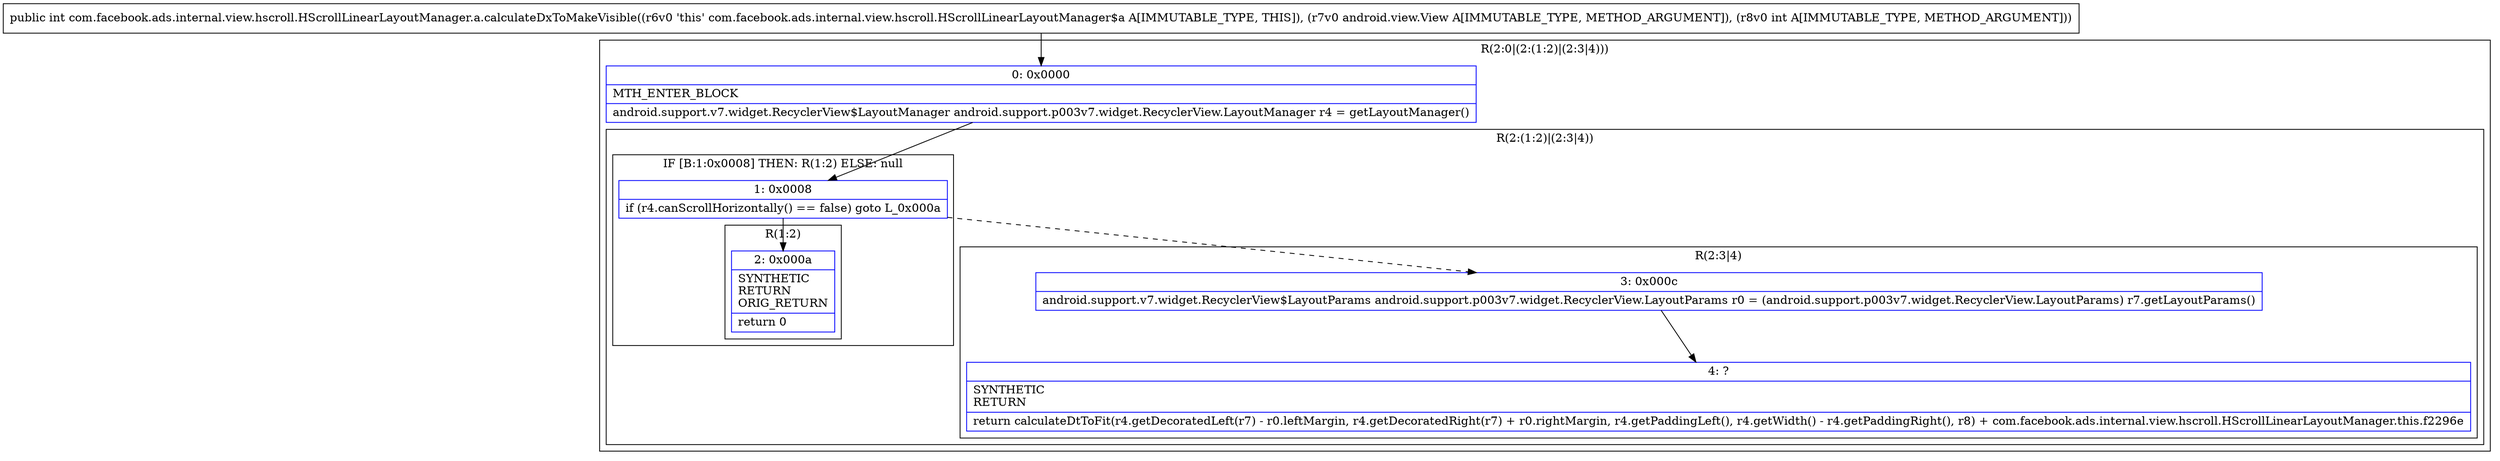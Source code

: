 digraph "CFG forcom.facebook.ads.internal.view.hscroll.HScrollLinearLayoutManager.a.calculateDxToMakeVisible(Landroid\/view\/View;I)I" {
subgraph cluster_Region_1115498947 {
label = "R(2:0|(2:(1:2)|(2:3|4)))";
node [shape=record,color=blue];
Node_0 [shape=record,label="{0\:\ 0x0000|MTH_ENTER_BLOCK\l|android.support.v7.widget.RecyclerView$LayoutManager android.support.p003v7.widget.RecyclerView.LayoutManager r4 = getLayoutManager()\l}"];
subgraph cluster_Region_1434006996 {
label = "R(2:(1:2)|(2:3|4))";
node [shape=record,color=blue];
subgraph cluster_IfRegion_1888526379 {
label = "IF [B:1:0x0008] THEN: R(1:2) ELSE: null";
node [shape=record,color=blue];
Node_1 [shape=record,label="{1\:\ 0x0008|if (r4.canScrollHorizontally() == false) goto L_0x000a\l}"];
subgraph cluster_Region_245347363 {
label = "R(1:2)";
node [shape=record,color=blue];
Node_2 [shape=record,label="{2\:\ 0x000a|SYNTHETIC\lRETURN\lORIG_RETURN\l|return 0\l}"];
}
}
subgraph cluster_Region_1620406608 {
label = "R(2:3|4)";
node [shape=record,color=blue];
Node_3 [shape=record,label="{3\:\ 0x000c|android.support.v7.widget.RecyclerView$LayoutParams android.support.p003v7.widget.RecyclerView.LayoutParams r0 = (android.support.p003v7.widget.RecyclerView.LayoutParams) r7.getLayoutParams()\l}"];
Node_4 [shape=record,label="{4\:\ ?|SYNTHETIC\lRETURN\l|return calculateDtToFit(r4.getDecoratedLeft(r7) \- r0.leftMargin, r4.getDecoratedRight(r7) + r0.rightMargin, r4.getPaddingLeft(), r4.getWidth() \- r4.getPaddingRight(), r8) + com.facebook.ads.internal.view.hscroll.HScrollLinearLayoutManager.this.f2296e\l}"];
}
}
}
MethodNode[shape=record,label="{public int com.facebook.ads.internal.view.hscroll.HScrollLinearLayoutManager.a.calculateDxToMakeVisible((r6v0 'this' com.facebook.ads.internal.view.hscroll.HScrollLinearLayoutManager$a A[IMMUTABLE_TYPE, THIS]), (r7v0 android.view.View A[IMMUTABLE_TYPE, METHOD_ARGUMENT]), (r8v0 int A[IMMUTABLE_TYPE, METHOD_ARGUMENT])) }"];
MethodNode -> Node_0;
Node_0 -> Node_1;
Node_1 -> Node_2;
Node_1 -> Node_3[style=dashed];
Node_3 -> Node_4;
}

